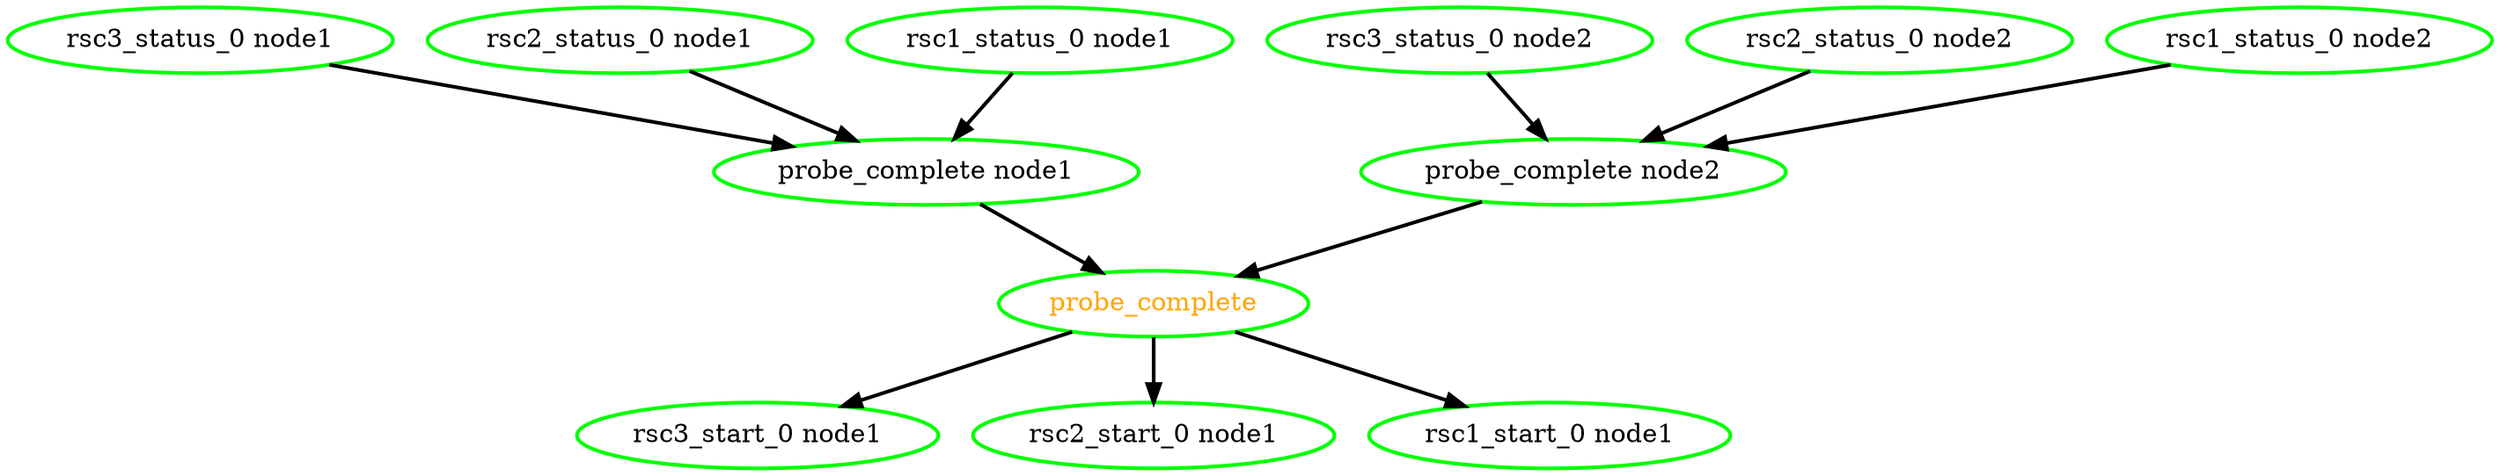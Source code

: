 digraph "g" {
	size = "30,30"
"probe_complete" [ style=bold color="green" fontcolor="orange" ]
"probe_complete node1" [ style=bold color="green" fontcolor="black" ]
"rsc3_status_0 node1" [ style=bold color="green" fontcolor="black" ]
"rsc2_status_0 node1" [ style=bold color="green" fontcolor="black" ]
"rsc1_status_0 node1" [ style=bold color="green" fontcolor="black" ]
"probe_complete node2" [ style=bold color="green" fontcolor="black" ]
"rsc3_status_0 node2" [ style=bold color="green" fontcolor="black" ]
"rsc2_status_0 node2" [ style=bold color="green" fontcolor="black" ]
"rsc1_status_0 node2" [ style=bold color="green" fontcolor="black" ]
"rsc3_start_0 node1" [ style=bold color="green" fontcolor="black" ]
"rsc2_start_0 node1" [ style=bold color="green" fontcolor="black" ]
"rsc1_start_0 node1" [ style=bold color="green" fontcolor="black" ]
"probe_complete node1" -> "probe_complete" [ style = bold]
"probe_complete node2" -> "probe_complete" [ style = bold]
"rsc3_status_0 node1" -> "probe_complete node1" [ style = bold]
"rsc2_status_0 node1" -> "probe_complete node1" [ style = bold]
"rsc1_status_0 node1" -> "probe_complete node1" [ style = bold]
"rsc3_status_0 node2" -> "probe_complete node2" [ style = bold]
"rsc2_status_0 node2" -> "probe_complete node2" [ style = bold]
"rsc1_status_0 node2" -> "probe_complete node2" [ style = bold]
"probe_complete" -> "rsc3_start_0 node1" [ style = bold]
"probe_complete" -> "rsc2_start_0 node1" [ style = bold]
"probe_complete" -> "rsc1_start_0 node1" [ style = bold]
}

